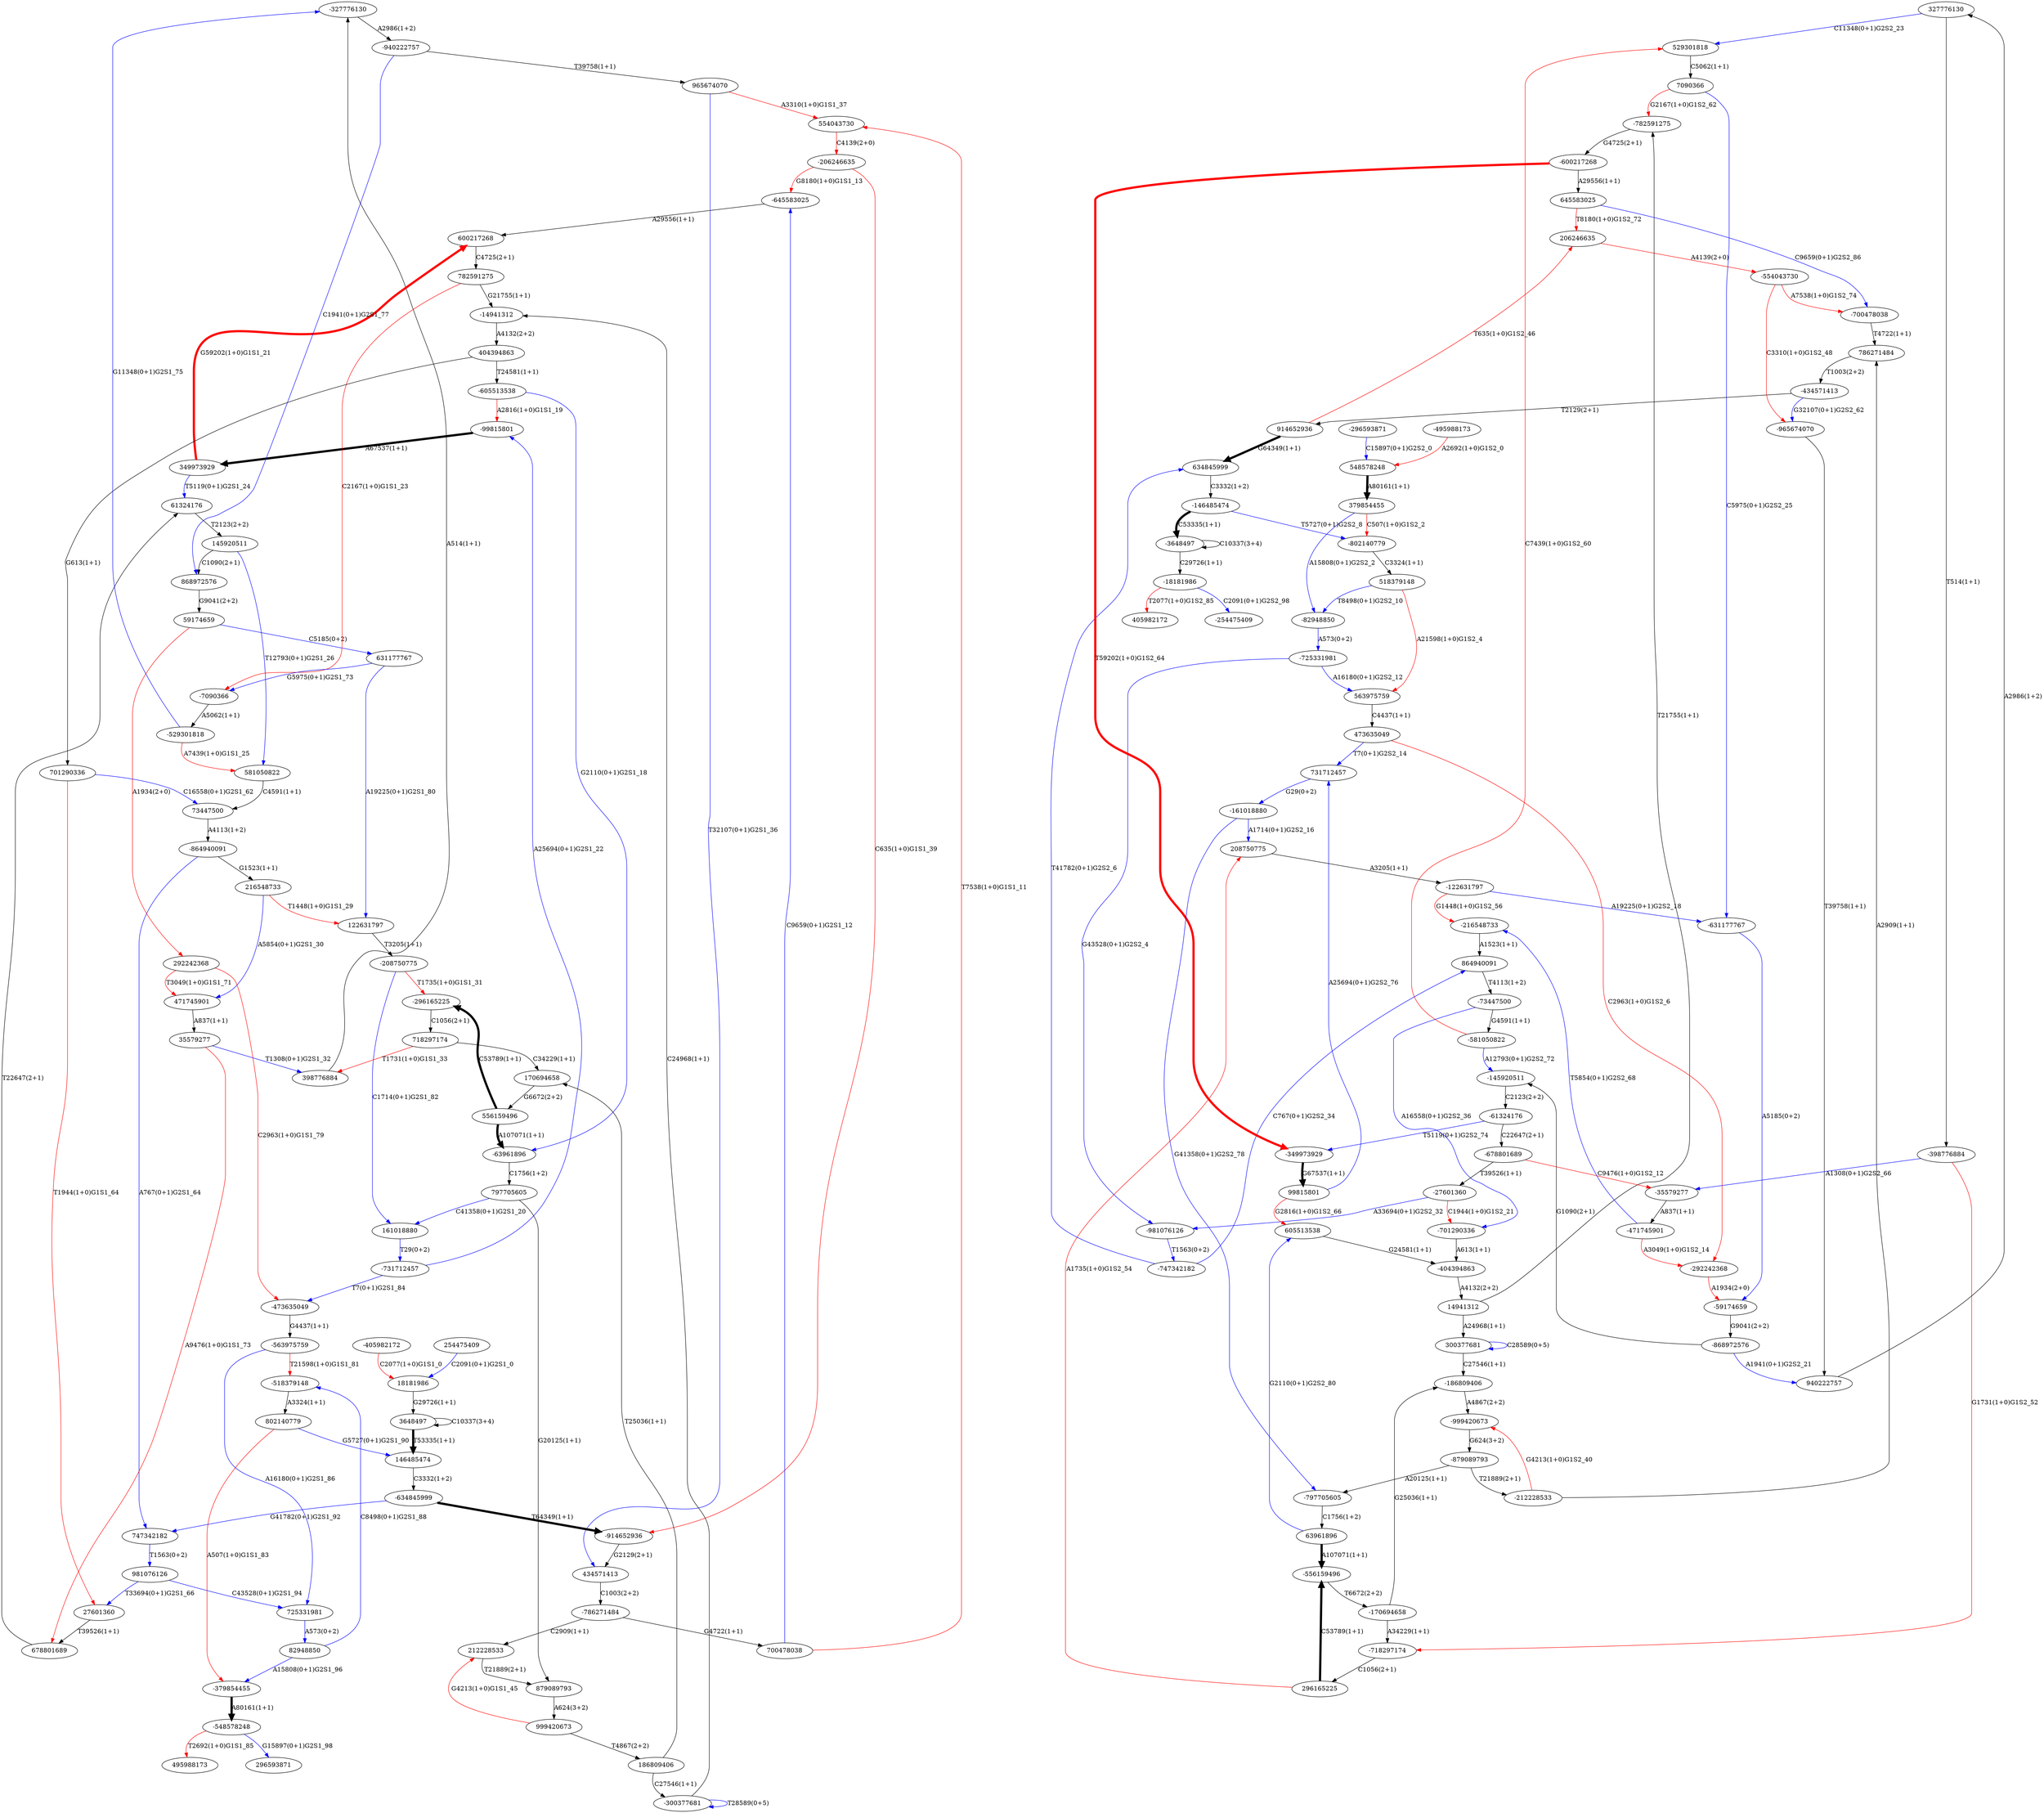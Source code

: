 digraph {
nodesep = 0.5;
-327776130 [style=filled fillcolor="white"]
327776130 [style=filled fillcolor="white"]
82948850 [style=filled fillcolor="white"]
-216548733 [style=filled fillcolor="white"]
216548733 [style=filled fillcolor="white"]
605513538 [style=filled fillcolor="white"]
-864940091 [style=filled fillcolor="white"]
864940091 [style=filled fillcolor="white"]
981076126 [style=filled fillcolor="white"]
-99815801 [style=filled fillcolor="white"]
645583025 [style=filled fillcolor="white"]
-14941312 [style=filled fillcolor="white"]
-27601360 [style=filled fillcolor="white"]
678801689 [style=filled fillcolor="white"]
27601360 [style=filled fillcolor="white"]
581050822 [style=filled fillcolor="white"]
-786271484 [style=filled fillcolor="white"]
-206246635 [style=filled fillcolor="white"]
206246635 [style=filled fillcolor="white"]
-645583025 [style=filled fillcolor="white"]
802140779 [style=filled fillcolor="white"]
-7090366 [style=filled fillcolor="white"]
-518379148 [style=filled fillcolor="white"]
-782591275 [style=filled fillcolor="white"]
7090366 [style=filled fillcolor="white"]
518379148 [style=filled fillcolor="white"]
-170694658 [style=filled fillcolor="white"]
718297174 [style=filled fillcolor="white"]
-296165225 [style=filled fillcolor="white"]
-404394863 [style=filled fillcolor="white"]
-605513538 [style=filled fillcolor="white"]
296593871 [style=filled fillcolor="white"]
554043730 [style=filled fillcolor="white"]
556159496 [style=filled fillcolor="white"]
563975759 [style=filled fillcolor="white"]
965674070 [style=filled fillcolor="white"]
59174659 [style=filled fillcolor="white"]
731712457 [style=filled fillcolor="white"]
786271484 [style=filled fillcolor="white"]
529301818 [style=filled fillcolor="white"]
-473635049 [style=filled fillcolor="white"]
296165225 [style=filled fillcolor="white"]
-563975759 [style=filled fillcolor="white"]
-349973929 [style=filled fillcolor="white"]
-581050822 [style=filled fillcolor="white"]
122631797 [style=filled fillcolor="white"]
398776884 [style=filled fillcolor="white"]
-879089793 [style=filled fillcolor="white"]
-981076126 [style=filled fillcolor="white"]
-208750775 [style=filled fillcolor="white"]
914652936 [style=filled fillcolor="white"]
-747342182 [style=filled fillcolor="white"]
-731712457 [style=filled fillcolor="white"]
3648497 [style=filled fillcolor="white"]
-82948850 [style=filled fillcolor="white"]
782591275 [style=filled fillcolor="white"]
725331981 [style=filled fillcolor="white"]
-725331981 [style=filled fillcolor="white"]
700478038 [style=filled fillcolor="white"]
-379854455 [style=filled fillcolor="white"]
-296593871 [style=filled fillcolor="white"]
-3648497 [style=filled fillcolor="white"]
-18181986 [style=filled fillcolor="white"]
-718297174 [style=filled fillcolor="white"]
300377681 [style=filled fillcolor="white"]
14941312 [style=filled fillcolor="white"]
349973929 [style=filled fillcolor="white"]
186809406 [style=filled fillcolor="white"]
-701290336 [style=filled fillcolor="white"]
-186809406 [style=filled fillcolor="white"]
-122631797 [style=filled fillcolor="white"]
-965674070 [style=filled fillcolor="white"]
-914652936 [style=filled fillcolor="white"]
868972576 [style=filled fillcolor="white"]
634845999 [style=filled fillcolor="white"]
473635049 [style=filled fillcolor="white"]
146485474 [style=filled fillcolor="white"]
170694658 [style=filled fillcolor="white"]
-868972576 [style=filled fillcolor="white"]
63961896 [style=filled fillcolor="white"]
99815801 [style=filled fillcolor="white"]
208750775 [style=filled fillcolor="white"]
161018880 [style=filled fillcolor="white"]
-73447500 [style=filled fillcolor="white"]
-434571413 [style=filled fillcolor="white"]
405982172 [style=filled fillcolor="white"]
-63961896 [style=filled fillcolor="white"]
-600217268 [style=filled fillcolor="white"]
-556159496 [style=filled fillcolor="white"]
212228533 [style=filled fillcolor="white"]
-212228533 [style=filled fillcolor="white"]
-700478038 [style=filled fillcolor="white"]
254475409 [style=filled fillcolor="white"]
-254475409 [style=filled fillcolor="white"]
-802140779 [style=filled fillcolor="white"]
-678801689 [style=filled fillcolor="white"]
73447500 [style=filled fillcolor="white"]
379854455 [style=filled fillcolor="white"]
-471745901 [style=filled fillcolor="white"]
-161018880 [style=filled fillcolor="white"]
404394863 [style=filled fillcolor="white"]
-529301818 [style=filled fillcolor="white"]
999420673 [style=filled fillcolor="white"]
-548578248 [style=filled fillcolor="white"]
-631177767 [style=filled fillcolor="white"]
-146485474 [style=filled fillcolor="white"]
797705605 [style=filled fillcolor="white"]
145920511 [style=filled fillcolor="white"]
-398776884 [style=filled fillcolor="white"]
-797705605 [style=filled fillcolor="white"]
-634845999 [style=filled fillcolor="white"]
434571413 [style=filled fillcolor="white"]
940222757 [style=filled fillcolor="white"]
61324176 [style=filled fillcolor="white"]
-145920511 [style=filled fillcolor="white"]
-61324176 [style=filled fillcolor="white"]
879089793 [style=filled fillcolor="white"]
-300377681 [style=filled fillcolor="white"]
-59174659 [style=filled fillcolor="white"]
-554043730 [style=filled fillcolor="white"]
471745901 [style=filled fillcolor="white"]
747342182 [style=filled fillcolor="white"]
-940222757 [style=filled fillcolor="white"]
-999420673 [style=filled fillcolor="white"]
292242368 [style=filled fillcolor="white"]
-292242368 [style=filled fillcolor="white"]
600217268 [style=filled fillcolor="white"]
548578248 [style=filled fillcolor="white"]
35579277 [style=filled fillcolor="white"]
-35579277 [style=filled fillcolor="white"]
18181986 [style=filled fillcolor="white"]
-405982172 [style=filled fillcolor="white"]
701290336 [style=filled fillcolor="white"]
495988173 [style=filled fillcolor="white"]
-495988173 [style=filled fillcolor="white"]
631177767 [style=filled fillcolor="white"]
"-327776130" -> "-940222757" [label="A2986(1+2)", color="black", penwidth=1]
"327776130" -> "-398776884" [label="T514(1+1)", color="black", penwidth=1]
"327776130" -> "529301818" [label="C11348(0+1)G2S2_23", color="blue", penwidth=1]
"82948850" -> "-518379148" [label="C8498(0+1)G2S1_88", color="blue", penwidth=1]
"82948850" -> "-379854455" [label="A15808(0+1)G2S1_96", color="blue", penwidth=1]
"-216548733" -> "864940091" [label="A1523(1+1)", color="black", penwidth=1]
"216548733" -> "471745901" [label="A5854(0+1)G2S1_30", color="blue", penwidth=1]
"216548733" -> "122631797" [label="T1448(1+0)G1S1_29", color="red", penwidth=1]
"605513538" -> "-404394863" [label="G24581(1+1)", color="black", penwidth=1]
"-864940091" -> "747342182" [label="A767(0+1)G2S1_64", color="blue", penwidth=1]
"-864940091" -> "216548733" [label="G1523(1+1)", color="black", penwidth=1]
"864940091" -> "-73447500" [label="T4113(1+2)", color="black", penwidth=1]
"981076126" -> "27601360" [label="T33694(0+1)G2S1_66", color="blue", penwidth=1]
"981076126" -> "725331981" [label="C43528(0+1)G2S1_94", color="blue", penwidth=1]
"-99815801" -> "349973929" [label="A67537(1+1)", color="black", penwidth=5]
"645583025" -> "-700478038" [label="C9659(0+1)G2S2_86", color="blue", penwidth=1]
"645583025" -> "206246635" [label="T8180(1+0)G1S2_72", color="red", penwidth=1]
"-14941312" -> "404394863" [label="A4132(2+2)", color="black", penwidth=1]
"-27601360" -> "-701290336" [label="C1944(1+0)G1S2_21", color="red", penwidth=1]
"-27601360" -> "-981076126" [label="A33694(0+1)G2S2_32", color="blue", penwidth=1]
"678801689" -> "61324176" [label="T22647(2+1)", color="black", penwidth=1]
"27601360" -> "678801689" [label="T39526(1+1)", color="black", penwidth=1]
"581050822" -> "73447500" [label="C4591(1+1)", color="black", penwidth=1]
"-786271484" -> "700478038" [label="G4722(1+1)", color="black", penwidth=1]
"-786271484" -> "212228533" [label="C2909(1+1)", color="black", penwidth=1]
"-206246635" -> "-914652936" [label="C635(1+0)G1S1_39", color="red", penwidth=1]
"-206246635" -> "-645583025" [label="G8180(1+0)G1S1_13", color="red", penwidth=1]
"206246635" -> "-554043730" [label="A4139(2+0)", color="red", penwidth=1]
"-645583025" -> "600217268" [label="A29556(1+1)", color="black", penwidth=1]
"802140779" -> "-379854455" [label="A507(1+0)G1S1_83", color="red", penwidth=1]
"802140779" -> "146485474" [label="G5727(0+1)G2S1_90", color="blue", penwidth=1]
"-7090366" -> "-529301818" [label="A5062(1+1)", color="black", penwidth=1]
"-518379148" -> "802140779" [label="A3324(1+1)", color="black", penwidth=1]
"-782591275" -> "-600217268" [label="G4725(2+1)", color="black", penwidth=1]
"7090366" -> "-631177767" [label="C5975(0+1)G2S2_25", color="blue", penwidth=1]
"7090366" -> "-782591275" [label="G2167(1+0)G1S2_62", color="red", penwidth=1]
"518379148" -> "563975759" [label="A21598(1+0)G1S2_4", color="red", penwidth=1]
"518379148" -> "-82948850" [label="T8498(0+1)G2S2_10", color="blue", penwidth=1]
"-170694658" -> "-186809406" [label="G25036(1+1)", color="black", penwidth=1]
"-170694658" -> "-718297174" [label="A34229(1+1)", color="black", penwidth=1]
"718297174" -> "170694658" [label="C34229(1+1)", color="black", penwidth=1]
"718297174" -> "398776884" [label="T1731(1+0)G1S1_33", color="red", penwidth=1]
"-296165225" -> "718297174" [label="C1056(2+1)", color="black", penwidth=1]
"-404394863" -> "14941312" [label="A4132(2+2)", color="black", penwidth=1]
"-605513538" -> "-63961896" [label="G2110(0+1)G2S1_18", color="blue", penwidth=1]
"-605513538" -> "-99815801" [label="A2816(1+0)G1S1_19", color="red", penwidth=1]
"554043730" -> "-206246635" [label="C4139(2+0)", color="red", penwidth=1]
"556159496" -> "-296165225" [label="C53789(1+1)", color="black", penwidth=5]
"556159496" -> "-63961896" [label="A107071(1+1)", color="black", penwidth=5]
"563975759" -> "473635049" [label="C4437(1+1)", color="black", penwidth=1]
"965674070" -> "434571413" [label="T32107(0+1)G2S1_36", color="blue", penwidth=1]
"965674070" -> "554043730" [label="A3310(1+0)G1S1_37", color="red", penwidth=1]
"59174659" -> "292242368" [label="A1934(2+0)", color="red", penwidth=1]
"59174659" -> "631177767" [label="C5185(0+2)", color="blue", penwidth=1]
"731712457" -> "-161018880" [label="G29(0+2)", color="blue", penwidth=1]
"786271484" -> "-434571413" [label="T1003(2+2)", color="black", penwidth=1]
"529301818" -> "7090366" [label="C5062(1+1)", color="black", penwidth=1]
"-473635049" -> "-563975759" [label="G4437(1+1)", color="black", penwidth=1]
"296165225" -> "208750775" [label="A1735(1+0)G1S2_54", color="red", penwidth=1]
"296165225" -> "-556159496" [label="C53789(1+1)", color="black", penwidth=5]
"-563975759" -> "725331981" [label="A16180(0+1)G2S1_86", color="blue", penwidth=1]
"-563975759" -> "-518379148" [label="T21598(1+0)G1S1_81", color="red", penwidth=1]
"-349973929" -> "99815801" [label="G67537(1+1)", color="black", penwidth=5]
"-581050822" -> "529301818" [label="C7439(1+0)G1S2_60", color="red", penwidth=1]
"-581050822" -> "-145920511" [label="A12793(0+1)G2S2_72", color="blue", penwidth=1]
"122631797" -> "-208750775" [label="T3205(1+1)", color="black", penwidth=1]
"398776884" -> "-327776130" [label="A514(1+1)", color="black", penwidth=1]
"-879089793" -> "-797705605" [label="A20125(1+1)", color="black", penwidth=1]
"-879089793" -> "-212228533" [label="T21889(2+1)", color="black", penwidth=1]
"-981076126" -> "-747342182" [label="T1563(0+2)", color="blue", penwidth=1]
"-208750775" -> "-296165225" [label="T1735(1+0)G1S1_31", color="red", penwidth=1]
"-208750775" -> "161018880" [label="C1714(0+1)G2S1_82", color="blue", penwidth=1]
"914652936" -> "206246635" [label="T635(1+0)G1S2_46", color="red", penwidth=1]
"914652936" -> "634845999" [label="G64349(1+1)", color="black", penwidth=5]
"-747342182" -> "634845999" [label="T41782(0+1)G2S2_6", color="blue", penwidth=1]
"-747342182" -> "864940091" [label="C767(0+1)G2S2_34", color="blue", penwidth=1]
"-731712457" -> "-473635049" [label="T7(0+1)G2S1_84", color="blue", penwidth=1]
"-731712457" -> "-99815801" [label="A25694(0+1)G2S1_22", color="blue", penwidth=1]
"3648497" -> "3648497" [label="C10337(3+4)", color="black", penwidth=1]
"3648497" -> "146485474" [label="T53335(1+1)", color="black", penwidth=5]
"-82948850" -> "-725331981" [label="A573(0+2)", color="blue", penwidth=1]
"782591275" -> "-14941312" [label="G21755(1+1)", color="black", penwidth=1]
"782591275" -> "-7090366" [label="C2167(1+0)G1S1_23", color="red", penwidth=1]
"725331981" -> "82948850" [label="A573(0+2)", color="blue", penwidth=1]
"-725331981" -> "563975759" [label="A16180(0+1)G2S2_12", color="blue", penwidth=1]
"-725331981" -> "-981076126" [label="G43528(0+1)G2S2_4", color="blue", penwidth=1]
"700478038" -> "554043730" [label="T7538(1+0)G1S1_11", color="red", penwidth=1]
"700478038" -> "-645583025" [label="C9659(0+1)G2S1_12", color="blue", penwidth=1]
"-379854455" -> "-548578248" [label="A80161(1+1)", color="black", penwidth=5]
"-296593871" -> "548578248" [label="C15897(0+1)G2S2_0", color="blue", penwidth=1]
"-3648497" -> "-18181986" [label="C29726(1+1)", color="black", penwidth=1]
"-3648497" -> "-3648497" [label="C10337(3+4)", color="black", penwidth=1]
"-18181986" -> "-254475409" [label="C2091(0+1)G2S2_98", color="blue", penwidth=1]
"-18181986" -> "405982172" [label="T2077(1+0)G1S2_85", color="red", penwidth=1]
"-718297174" -> "296165225" [label="C1056(2+1)", color="black", penwidth=1]
"300377681" -> "-186809406" [label="C27546(1+1)", color="black", penwidth=1]
"300377681" -> "300377681" [label="C28589(0+5)", color="blue", penwidth=1]
"14941312" -> "300377681" [label="A24968(1+1)", color="black", penwidth=1]
"14941312" -> "-782591275" [label="T21755(1+1)", color="black", penwidth=1]
"349973929" -> "600217268" [label="G59202(1+0)G1S1_21", color="red", penwidth=5]
"349973929" -> "61324176" [label="T5119(0+1)G2S1_24", color="blue", penwidth=1]
"186809406" -> "-300377681" [label="C27546(1+1)", color="black", penwidth=1]
"186809406" -> "170694658" [label="T25036(1+1)", color="black", penwidth=1]
"-701290336" -> "-404394863" [label="A613(1+1)", color="black", penwidth=1]
"-186809406" -> "-999420673" [label="A4867(2+2)", color="black", penwidth=1]
"-122631797" -> "-216548733" [label="G1448(1+0)G1S2_56", color="red", penwidth=1]
"-122631797" -> "-631177767" [label="A19225(0+1)G2S2_18", color="blue", penwidth=1]
"-965674070" -> "940222757" [label="T39758(1+1)", color="black", penwidth=1]
"-914652936" -> "434571413" [label="G2129(2+1)", color="black", penwidth=1]
"868972576" -> "59174659" [label="G9041(2+2)", color="black", penwidth=1]
"634845999" -> "-146485474" [label="C3332(1+2)", color="black", penwidth=1]
"473635049" -> "731712457" [label="T7(0+1)G2S2_14", color="blue", penwidth=1]
"473635049" -> "-292242368" [label="C2963(1+0)G1S2_6", color="red", penwidth=1]
"146485474" -> "-634845999" [label="C3332(1+2)", color="black", penwidth=1]
"170694658" -> "556159496" [label="G6672(2+2)", color="black", penwidth=1]
"-868972576" -> "-145920511" [label="G1090(2+1)", color="black", penwidth=1]
"-868972576" -> "940222757" [label="A1941(0+1)G2S2_21", color="blue", penwidth=1]
"63961896" -> "-556159496" [label="A107071(1+1)", color="black", penwidth=5]
"63961896" -> "605513538" [label="G2110(0+1)G2S2_80", color="blue", penwidth=1]
"99815801" -> "731712457" [label="A25694(0+1)G2S2_76", color="blue", penwidth=1]
"99815801" -> "605513538" [label="G2816(1+0)G1S2_66", color="red", penwidth=1]
"208750775" -> "-122631797" [label="A3205(1+1)", color="black", penwidth=1]
"161018880" -> "-731712457" [label="T29(0+2)", color="blue", penwidth=1]
"-73447500" -> "-701290336" [label="A16558(0+1)G2S2_36", color="blue", penwidth=1]
"-73447500" -> "-581050822" [label="G4591(1+1)", color="black", penwidth=1]
"-434571413" -> "-965674070" [label="G32107(0+1)G2S2_62", color="blue", penwidth=1]
"-434571413" -> "914652936" [label="T2129(2+1)", color="black", penwidth=1]
"-63961896" -> "797705605" [label="C1756(1+2)", color="black", penwidth=1]
"-600217268" -> "645583025" [label="A29556(1+1)", color="black", penwidth=1]
"-600217268" -> "-349973929" [label="T59202(1+0)G1S2_64", color="red", penwidth=5]
"-556159496" -> "-170694658" [label="T6672(2+2)", color="black", penwidth=1]
"212228533" -> "879089793" [label="T21889(2+1)", color="black", penwidth=1]
"-212228533" -> "786271484" [label="A2909(1+1)", color="black", penwidth=1]
"-212228533" -> "-999420673" [label="G4213(1+0)G1S2_40", color="red", penwidth=1]
"-700478038" -> "786271484" [label="T4722(1+1)", color="black", penwidth=1]
"254475409" -> "18181986" [label="C2091(0+1)G2S1_0", color="blue", penwidth=1]
"-802140779" -> "518379148" [label="C3324(1+1)", color="black", penwidth=1]
"-678801689" -> "-27601360" [label="T39526(1+1)", color="black", penwidth=1]
"-678801689" -> "-35579277" [label="C9476(1+0)G1S2_12", color="red", penwidth=1]
"73447500" -> "-864940091" [label="A4113(1+2)", color="black", penwidth=1]
"379854455" -> "-82948850" [label="A15808(0+1)G2S2_2", color="blue", penwidth=1]
"379854455" -> "-802140779" [label="C507(1+0)G1S2_2", color="red", penwidth=1]
"-471745901" -> "-292242368" [label="A3049(1+0)G1S2_14", color="red", penwidth=1]
"-471745901" -> "-216548733" [label="T5854(0+1)G2S2_68", color="blue", penwidth=1]
"-161018880" -> "208750775" [label="A1714(0+1)G2S2_16", color="blue", penwidth=1]
"-161018880" -> "-797705605" [label="G41358(0+1)G2S2_78", color="blue", penwidth=1]
"404394863" -> "701290336" [label="G613(1+1)", color="black", penwidth=1]
"404394863" -> "-605513538" [label="T24581(1+1)", color="black", penwidth=1]
"-529301818" -> "-327776130" [label="G11348(0+1)G2S1_75", color="blue", penwidth=1]
"-529301818" -> "581050822" [label="A7439(1+0)G1S1_25", color="red", penwidth=1]
"999420673" -> "186809406" [label="T4867(2+2)", color="black", penwidth=1]
"999420673" -> "212228533" [label="G4213(1+0)G1S1_45", color="red", penwidth=1]
"-548578248" -> "296593871" [label="G15897(0+1)G2S1_98", color="blue", penwidth=1]
"-548578248" -> "495988173" [label="T2692(1+0)G1S1_85", color="red", penwidth=1]
"-631177767" -> "-59174659" [label="A5185(0+2)", color="blue", penwidth=1]
"-146485474" -> "-3648497" [label="C53335(1+1)", color="black", penwidth=5]
"-146485474" -> "-802140779" [label="T5727(0+1)G2S2_8", color="blue", penwidth=1]
"797705605" -> "161018880" [label="C41358(0+1)G2S1_20", color="blue", penwidth=1]
"797705605" -> "879089793" [label="G20125(1+1)", color="black", penwidth=1]
"145920511" -> "868972576" [label="C1090(2+1)", color="black", penwidth=1]
"145920511" -> "581050822" [label="T12793(0+1)G2S1_26", color="blue", penwidth=1]
"-398776884" -> "-35579277" [label="A1308(0+1)G2S2_66", color="blue", penwidth=1]
"-398776884" -> "-718297174" [label="G1731(1+0)G1S2_52", color="red", penwidth=1]
"-797705605" -> "63961896" [label="C1756(1+2)", color="black", penwidth=1]
"-634845999" -> "747342182" [label="G41782(0+1)G2S1_92", color="blue", penwidth=1]
"-634845999" -> "-914652936" [label="T64349(1+1)", color="black", penwidth=5]
"434571413" -> "-786271484" [label="C1003(2+2)", color="black", penwidth=1]
"940222757" -> "327776130" [label="A2986(1+2)", color="black", penwidth=1]
"61324176" -> "145920511" [label="T2123(2+2)", color="black", penwidth=1]
"-145920511" -> "-61324176" [label="C2123(2+2)", color="black", penwidth=1]
"-61324176" -> "-678801689" [label="C22647(2+1)", color="black", penwidth=1]
"-61324176" -> "-349973929" [label="T5119(0+1)G2S2_74", color="blue", penwidth=1]
"879089793" -> "999420673" [label="A624(3+2)", color="black", penwidth=1]
"-300377681" -> "-300377681" [label="T28589(0+5)", color="blue", penwidth=1]
"-300377681" -> "-14941312" [label="C24968(1+1)", color="black", penwidth=1]
"-59174659" -> "-868972576" [label="G9041(2+2)", color="black", penwidth=1]
"-554043730" -> "-965674070" [label="C3310(1+0)G1S2_48", color="red", penwidth=1]
"-554043730" -> "-700478038" [label="A7538(1+0)G1S2_74", color="red", penwidth=1]
"471745901" -> "35579277" [label="A837(1+1)", color="black", penwidth=1]
"747342182" -> "981076126" [label="T1563(0+2)", color="blue", penwidth=1]
"-940222757" -> "965674070" [label="T39758(1+1)", color="black", penwidth=1]
"-940222757" -> "868972576" [label="C1941(0+1)G2S1_77", color="blue", penwidth=1]
"-999420673" -> "-879089793" [label="G624(3+2)", color="black", penwidth=1]
"292242368" -> "471745901" [label="T3049(1+0)G1S1_71", color="red", penwidth=1]
"292242368" -> "-473635049" [label="C2963(1+0)G1S1_79", color="red", penwidth=1]
"-292242368" -> "-59174659" [label="A1934(2+0)", color="red", penwidth=1]
"600217268" -> "782591275" [label="C4725(2+1)", color="black", penwidth=1]
"548578248" -> "379854455" [label="A80161(1+1)", color="black", penwidth=5]
"35579277" -> "678801689" [label="A9476(1+0)G1S1_73", color="red", penwidth=1]
"35579277" -> "398776884" [label="T1308(0+1)G2S1_32", color="blue", penwidth=1]
"-35579277" -> "-471745901" [label="A837(1+1)", color="black", penwidth=1]
"18181986" -> "3648497" [label="G29726(1+1)", color="black", penwidth=1]
"-405982172" -> "18181986" [label="C2077(1+0)G1S1_0", color="red", penwidth=1]
"701290336" -> "73447500" [label="C16558(0+1)G2S1_62", color="blue", penwidth=1]
"701290336" -> "27601360" [label="T1944(1+0)G1S1_64", color="red", penwidth=1]
"-495988173" -> "548578248" [label="A2692(1+0)G1S2_0", color="red", penwidth=1]
"631177767" -> "-7090366" [label="G5975(0+1)G2S1_73", color="blue", penwidth=1]
"631177767" -> "122631797" [label="A19225(0+1)G2S1_80", color="blue", penwidth=1]
}
